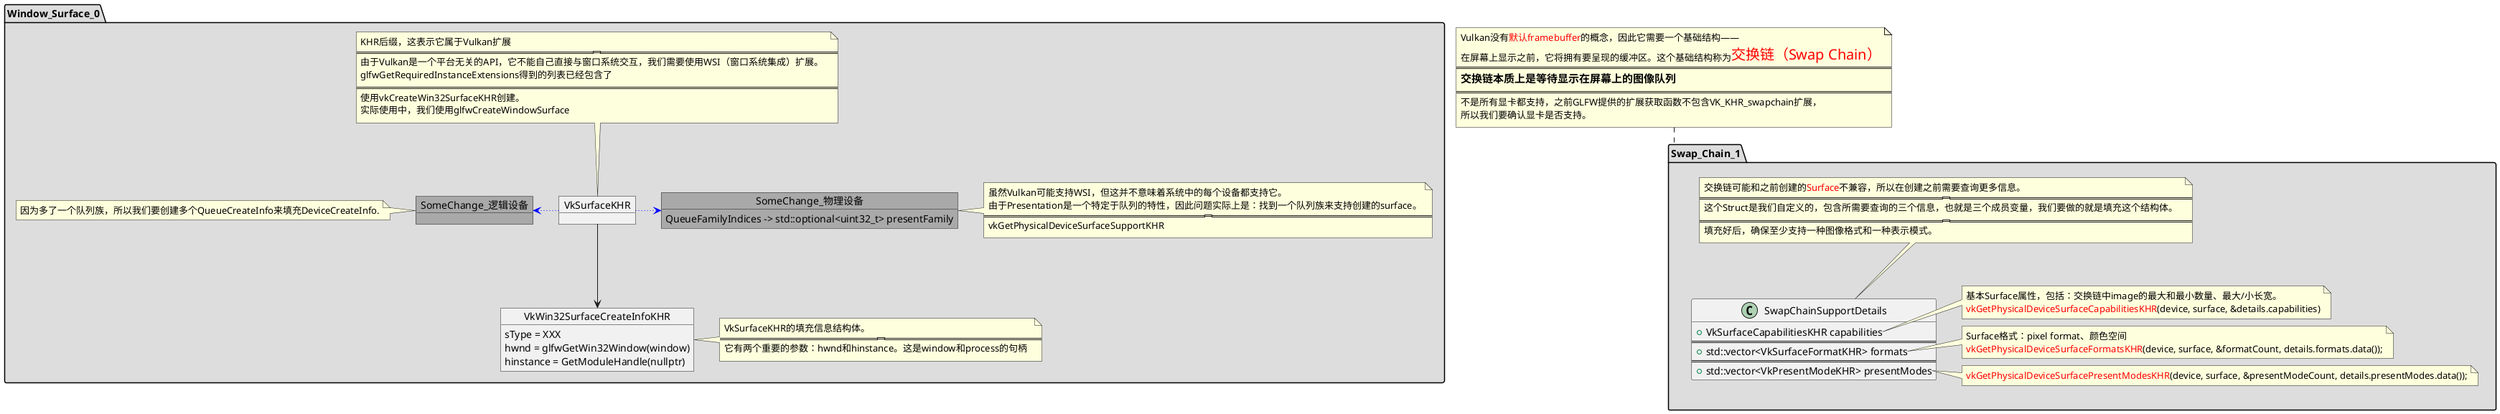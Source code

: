 @startuml
package Window_Surface_0 #DDDDDD{
    object VkSurfaceKHR
    note top
        KHR后缀，这表示它属于Vulkan扩展
        ================================
        由于Vulkan是一个平台无关的API，它不能自己直接与窗口系统交互，我们需要使用WSI（窗口系统集成）扩展。
        glfwGetRequiredInstanceExtensions得到的列表已经包含了
        =================================
        使用vkCreateWin32SurfaceKHR创建。
        实际使用中，我们使用glfwCreateWindowSurface
    end note

    object VkWin32SurfaceCreateInfoKHR{
        sType = XXX
        hwnd = glfwGetWin32Window(window)
        hinstance = GetModuleHandle(nullptr)
    }
    note right
        VkSurfaceKHR的填充信息结构体。
        ======================================
        它有两个重要的参数：hwnd和hinstance。这是window和process的句柄
    end note

    object SomeChange_物理设备 #DarkGray {
        QueueFamilyIndices -> std::optional<uint32_t> presentFamily

    }
    note right
        虽然Vulkan可能支持WSI，但这并不意味着系统中的每个设备都支持它。
        由于Presentation是一个特定于队列的特性，因此问题实际上是：找到一个队列族来支持创建的surface。
        =====================
        vkGetPhysicalDeviceSurfaceSupportKHR
    end note

    object SomeChange_逻辑设备 #DarkGray
    note left
        因为多了一个队列族，所以我们要创建多个QueueCreateInfo来填充DeviceCreateInfo.
    end note

    VkSurfaceKHR --> VkWin32SurfaceCreateInfoKHR
    VkSurfaceKHR .[#Blue,dotted]> SomeChange_物理设备
    VkSurfaceKHR -[#Blue,dotted]left-> SomeChange_逻辑设备
}

package Swap_Chain_1 #DDDDDD{
    class SwapChainSupportDetails{
        + VkSurfaceCapabilitiesKHR capabilities
        ==
        + std::vector<VkSurfaceFormatKHR> formats
        ==
        + std::vector<VkPresentModeKHR> presentModes
    }
    note top of SwapChainSupportDetails
        交换链可能和之前创建的<color:Red>Surface</color>不兼容，所以在创建之前需要查询更多信息。
        ==============================
        这个Struct是我们自定义的，包含所需要查询的三个信息，也就是三个成员变量，我们要做的就是填充这个结构体。
        ===============================
        填充好后，确保至少支持一种图像格式和一种表示模式。
    end note
    note right of SwapChainSupportDetails::capabilities
        基本Surface属性，包括：交换链中image的最大和最小数量、最大/小长宽。
        <color:#Red>vkGetPhysicalDeviceSurfaceCapabilitiesKHR</color>(device, surface, &details.capabilities)
    end note
    note right of SwapChainSupportDetails::formats
        Surface格式：pixel format、颜色空间
        <color:#Red>vkGetPhysicalDeviceSurfaceFormatsKHR</color>(device, surface, &formatCount, details.formats.data());
    end note
    note right of SwapChainSupportDetails::presentModes
        <color:#Red>vkGetPhysicalDeviceSurfacePresentModesKHR</color>(device, surface, &presentModeCount, details.presentModes.data());
    end note

    

}
note top of Swap_Chain_1
    Vulkan没有<color:#Red>默认framebuffer</color>的概念，因此它需要一个基础结构——
    在屏幕上显示之前，它将拥有要呈现的缓冲区。这个基础结构称为<size:20><color:Red>交换链（Swap Chain）
    ==============
    ==交换链本质上是等待显示在屏幕上的图像队列
    =================
    不是所有显卡都支持，之前GLFW提供的扩展获取函数不包含VK_KHR_swapchain扩展，
    所以我们要确认显卡是否支持。
end note

@enduml